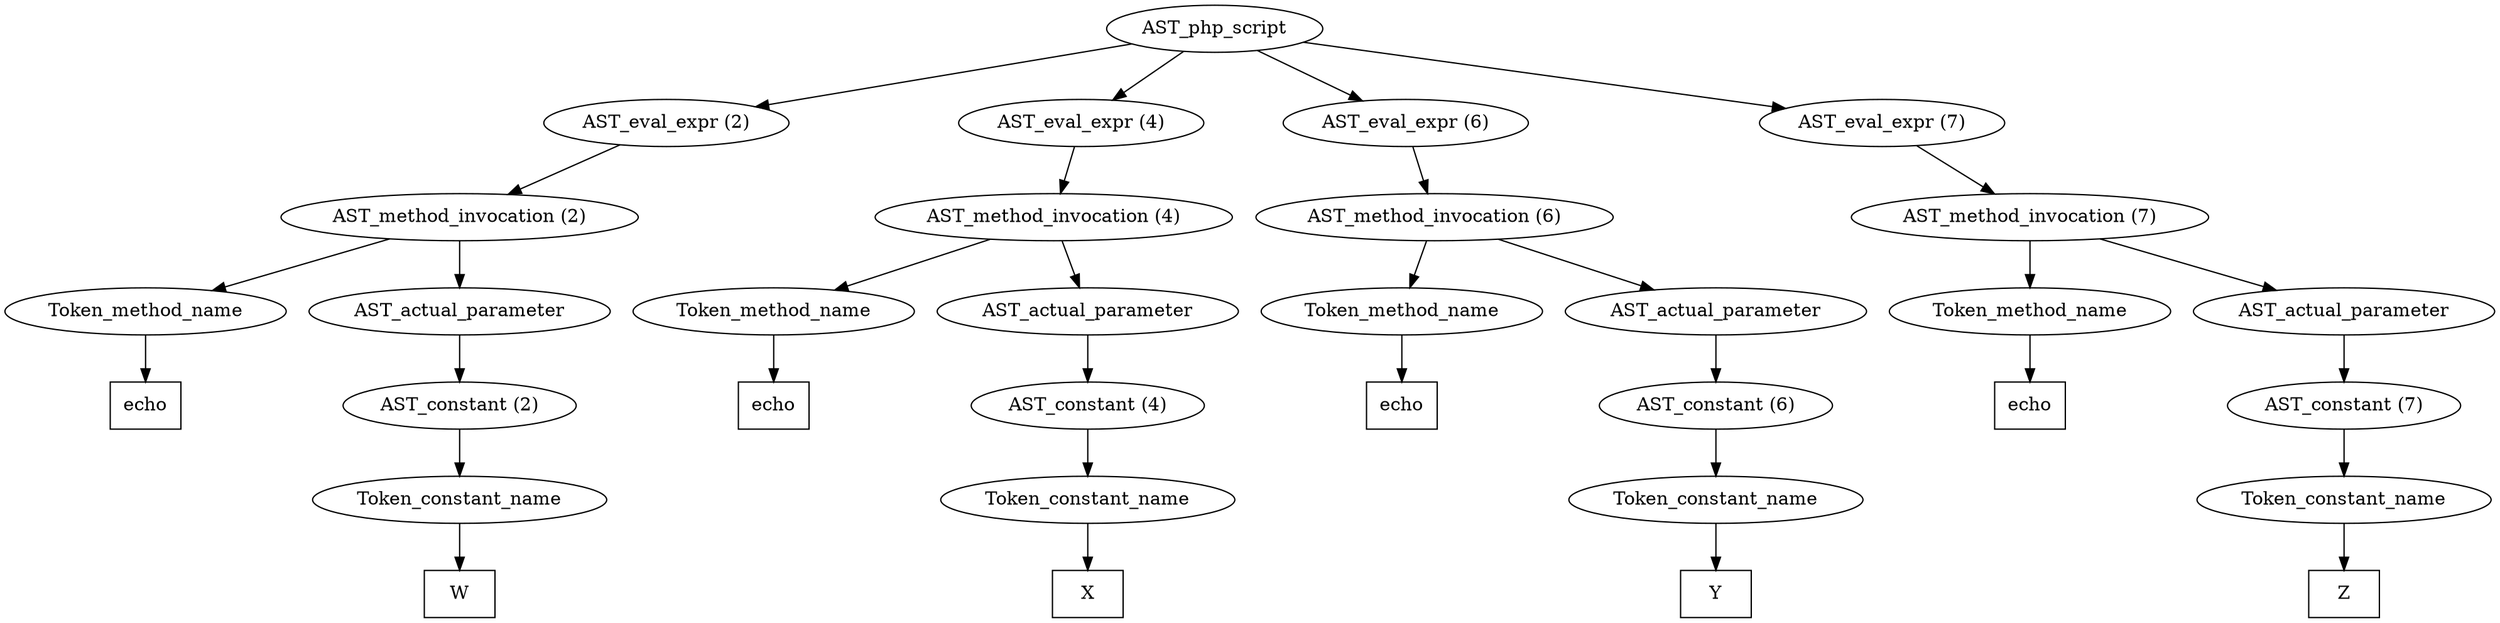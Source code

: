 /*
 * AST in dot format generated by phc -- the PHP compiler
 */

digraph AST {
node_0 [label="AST_php_script"];
node_1 [label="AST_eval_expr (2)"];
node_2 [label="AST_method_invocation (2)"];
node_3 [label="Token_method_name"];
node_4 [label="echo", shape=box]
node_3 -> node_4;
node_5 [label="AST_actual_parameter"];
node_6 [label="AST_constant (2)"];
node_7 [label="Token_constant_name"];
node_8 [label="W", shape=box]
node_7 -> node_8;
node_6 -> node_7;
node_5 -> node_6;
node_2 -> node_5;
node_2 -> node_3;
node_1 -> node_2;
node_9 [label="AST_eval_expr (4)"];
node_10 [label="AST_method_invocation (4)"];
node_11 [label="Token_method_name"];
node_12 [label="echo", shape=box]
node_11 -> node_12;
node_13 [label="AST_actual_parameter"];
node_14 [label="AST_constant (4)"];
node_15 [label="Token_constant_name"];
node_16 [label="X", shape=box]
node_15 -> node_16;
node_14 -> node_15;
node_13 -> node_14;
node_10 -> node_13;
node_10 -> node_11;
node_9 -> node_10;
node_17 [label="AST_eval_expr (6)"];
node_18 [label="AST_method_invocation (6)"];
node_19 [label="Token_method_name"];
node_20 [label="echo", shape=box]
node_19 -> node_20;
node_21 [label="AST_actual_parameter"];
node_22 [label="AST_constant (6)"];
node_23 [label="Token_constant_name"];
node_24 [label="Y", shape=box]
node_23 -> node_24;
node_22 -> node_23;
node_21 -> node_22;
node_18 -> node_21;
node_18 -> node_19;
node_17 -> node_18;
node_25 [label="AST_eval_expr (7)"];
node_26 [label="AST_method_invocation (7)"];
node_27 [label="Token_method_name"];
node_28 [label="echo", shape=box]
node_27 -> node_28;
node_29 [label="AST_actual_parameter"];
node_30 [label="AST_constant (7)"];
node_31 [label="Token_constant_name"];
node_32 [label="Z", shape=box]
node_31 -> node_32;
node_30 -> node_31;
node_29 -> node_30;
node_26 -> node_29;
node_26 -> node_27;
node_25 -> node_26;
node_0 -> node_25;
node_0 -> node_17;
node_0 -> node_9;
node_0 -> node_1;
}
